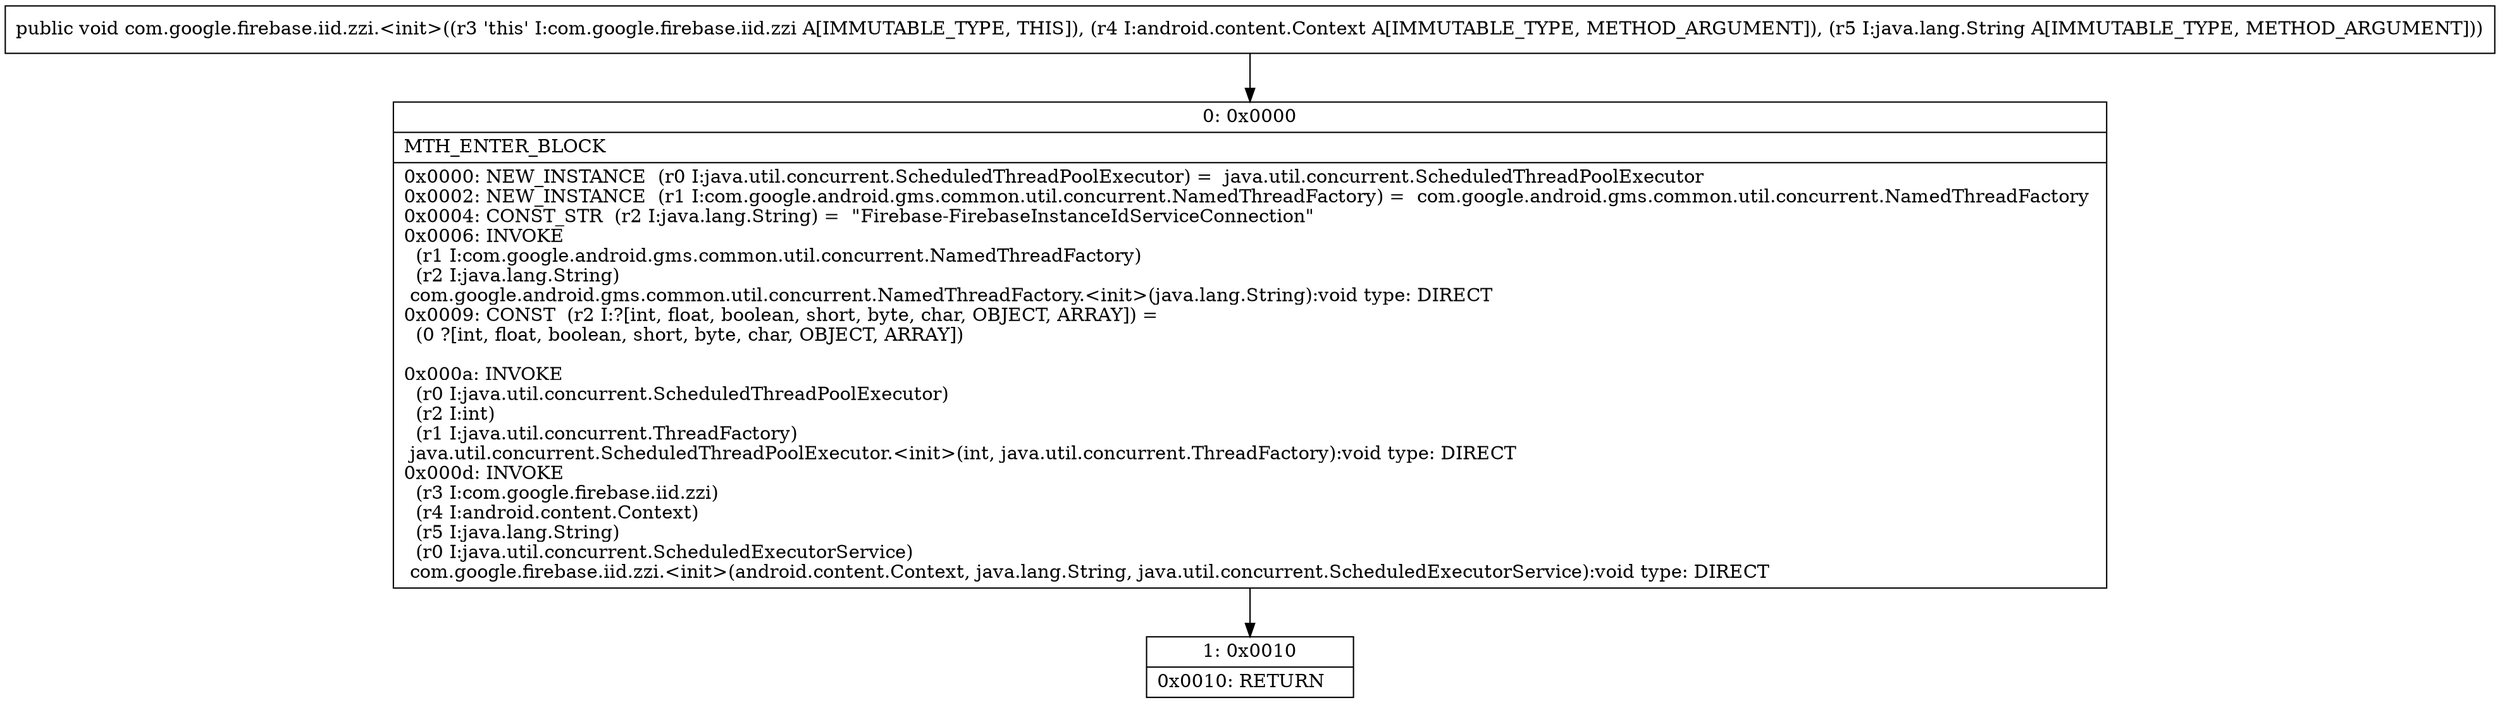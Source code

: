 digraph "CFG forcom.google.firebase.iid.zzi.\<init\>(Landroid\/content\/Context;Ljava\/lang\/String;)V" {
Node_0 [shape=record,label="{0\:\ 0x0000|MTH_ENTER_BLOCK\l|0x0000: NEW_INSTANCE  (r0 I:java.util.concurrent.ScheduledThreadPoolExecutor) =  java.util.concurrent.ScheduledThreadPoolExecutor \l0x0002: NEW_INSTANCE  (r1 I:com.google.android.gms.common.util.concurrent.NamedThreadFactory) =  com.google.android.gms.common.util.concurrent.NamedThreadFactory \l0x0004: CONST_STR  (r2 I:java.lang.String) =  \"Firebase\-FirebaseInstanceIdServiceConnection\" \l0x0006: INVOKE  \l  (r1 I:com.google.android.gms.common.util.concurrent.NamedThreadFactory)\l  (r2 I:java.lang.String)\l com.google.android.gms.common.util.concurrent.NamedThreadFactory.\<init\>(java.lang.String):void type: DIRECT \l0x0009: CONST  (r2 I:?[int, float, boolean, short, byte, char, OBJECT, ARRAY]) = \l  (0 ?[int, float, boolean, short, byte, char, OBJECT, ARRAY])\l \l0x000a: INVOKE  \l  (r0 I:java.util.concurrent.ScheduledThreadPoolExecutor)\l  (r2 I:int)\l  (r1 I:java.util.concurrent.ThreadFactory)\l java.util.concurrent.ScheduledThreadPoolExecutor.\<init\>(int, java.util.concurrent.ThreadFactory):void type: DIRECT \l0x000d: INVOKE  \l  (r3 I:com.google.firebase.iid.zzi)\l  (r4 I:android.content.Context)\l  (r5 I:java.lang.String)\l  (r0 I:java.util.concurrent.ScheduledExecutorService)\l com.google.firebase.iid.zzi.\<init\>(android.content.Context, java.lang.String, java.util.concurrent.ScheduledExecutorService):void type: DIRECT \l}"];
Node_1 [shape=record,label="{1\:\ 0x0010|0x0010: RETURN   \l}"];
MethodNode[shape=record,label="{public void com.google.firebase.iid.zzi.\<init\>((r3 'this' I:com.google.firebase.iid.zzi A[IMMUTABLE_TYPE, THIS]), (r4 I:android.content.Context A[IMMUTABLE_TYPE, METHOD_ARGUMENT]), (r5 I:java.lang.String A[IMMUTABLE_TYPE, METHOD_ARGUMENT])) }"];
MethodNode -> Node_0;
Node_0 -> Node_1;
}

